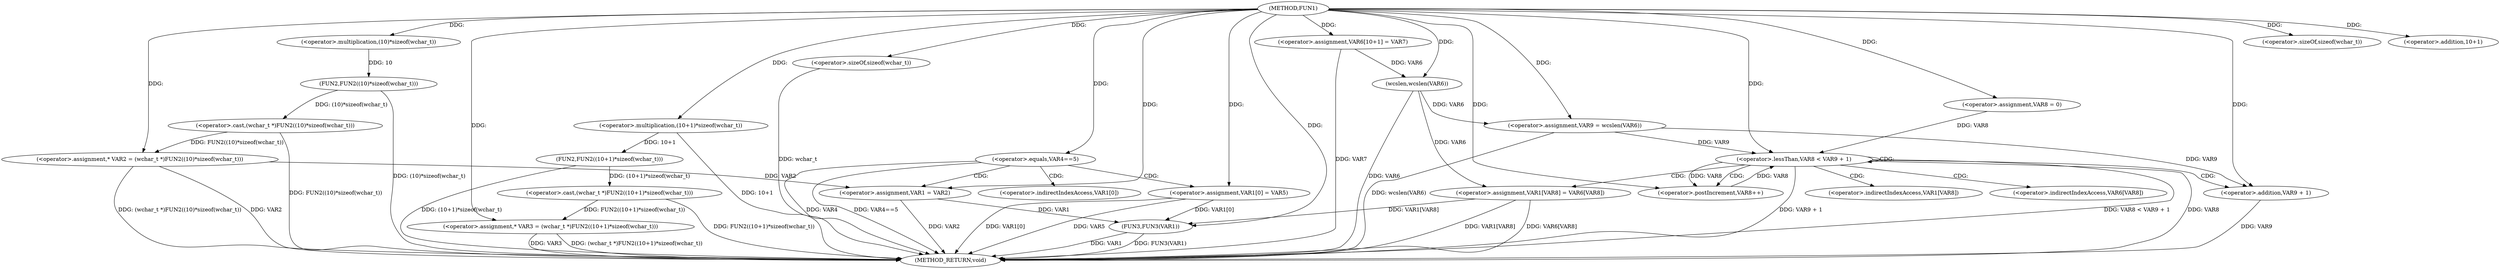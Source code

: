 digraph FUN1 {  
"1000100" [label = "(METHOD,FUN1)" ]
"1000170" [label = "(METHOD_RETURN,void)" ]
"1000104" [label = "(<operator>.assignment,* VAR2 = (wchar_t *)FUN2((10)*sizeof(wchar_t)))" ]
"1000106" [label = "(<operator>.cast,(wchar_t *)FUN2((10)*sizeof(wchar_t)))" ]
"1000108" [label = "(FUN2,FUN2((10)*sizeof(wchar_t)))" ]
"1000109" [label = "(<operator>.multiplication,(10)*sizeof(wchar_t))" ]
"1000111" [label = "(<operator>.sizeOf,sizeof(wchar_t))" ]
"1000114" [label = "(<operator>.assignment,* VAR3 = (wchar_t *)FUN2((10+1)*sizeof(wchar_t)))" ]
"1000116" [label = "(<operator>.cast,(wchar_t *)FUN2((10+1)*sizeof(wchar_t)))" ]
"1000118" [label = "(FUN2,FUN2((10+1)*sizeof(wchar_t)))" ]
"1000119" [label = "(<operator>.multiplication,(10+1)*sizeof(wchar_t))" ]
"1000120" [label = "(<operator>.addition,10+1)" ]
"1000123" [label = "(<operator>.sizeOf,sizeof(wchar_t))" ]
"1000126" [label = "(<operator>.equals,VAR4==5)" ]
"1000130" [label = "(<operator>.assignment,VAR1 = VAR2)" ]
"1000133" [label = "(<operator>.assignment,VAR1[0] = VAR5)" ]
"1000140" [label = "(<operator>.assignment,VAR6[10+1] = VAR7)" ]
"1000145" [label = "(<operator>.assignment,VAR9 = wcslen(VAR6))" ]
"1000147" [label = "(wcslen,wcslen(VAR6))" ]
"1000150" [label = "(<operator>.assignment,VAR8 = 0)" ]
"1000153" [label = "(<operator>.lessThan,VAR8 < VAR9 + 1)" ]
"1000155" [label = "(<operator>.addition,VAR9 + 1)" ]
"1000158" [label = "(<operator>.postIncrement,VAR8++)" ]
"1000161" [label = "(<operator>.assignment,VAR1[VAR8] = VAR6[VAR8])" ]
"1000168" [label = "(FUN3,FUN3(VAR1))" ]
"1000134" [label = "(<operator>.indirectIndexAccess,VAR1[0])" ]
"1000162" [label = "(<operator>.indirectIndexAccess,VAR1[VAR8])" ]
"1000165" [label = "(<operator>.indirectIndexAccess,VAR6[VAR8])" ]
  "1000140" -> "1000170"  [ label = "DDG: VAR7"] 
  "1000106" -> "1000170"  [ label = "DDG: FUN2((10)*sizeof(wchar_t))"] 
  "1000168" -> "1000170"  [ label = "DDG: VAR1"] 
  "1000104" -> "1000170"  [ label = "DDG: VAR2"] 
  "1000114" -> "1000170"  [ label = "DDG: VAR3"] 
  "1000147" -> "1000170"  [ label = "DDG: VAR6"] 
  "1000116" -> "1000170"  [ label = "DDG: FUN2((10+1)*sizeof(wchar_t))"] 
  "1000153" -> "1000170"  [ label = "DDG: VAR8"] 
  "1000119" -> "1000170"  [ label = "DDG: 10+1"] 
  "1000155" -> "1000170"  [ label = "DDG: VAR9"] 
  "1000118" -> "1000170"  [ label = "DDG: (10+1)*sizeof(wchar_t)"] 
  "1000161" -> "1000170"  [ label = "DDG: VAR1[VAR8]"] 
  "1000168" -> "1000170"  [ label = "DDG: FUN3(VAR1)"] 
  "1000126" -> "1000170"  [ label = "DDG: VAR4==5"] 
  "1000130" -> "1000170"  [ label = "DDG: VAR2"] 
  "1000153" -> "1000170"  [ label = "DDG: VAR9 + 1"] 
  "1000133" -> "1000170"  [ label = "DDG: VAR1[0]"] 
  "1000126" -> "1000170"  [ label = "DDG: VAR4"] 
  "1000153" -> "1000170"  [ label = "DDG: VAR8 < VAR9 + 1"] 
  "1000145" -> "1000170"  [ label = "DDG: wcslen(VAR6)"] 
  "1000114" -> "1000170"  [ label = "DDG: (wchar_t *)FUN2((10+1)*sizeof(wchar_t))"] 
  "1000133" -> "1000170"  [ label = "DDG: VAR5"] 
  "1000104" -> "1000170"  [ label = "DDG: (wchar_t *)FUN2((10)*sizeof(wchar_t))"] 
  "1000108" -> "1000170"  [ label = "DDG: (10)*sizeof(wchar_t)"] 
  "1000123" -> "1000170"  [ label = "DDG: wchar_t"] 
  "1000161" -> "1000170"  [ label = "DDG: VAR6[VAR8]"] 
  "1000106" -> "1000104"  [ label = "DDG: FUN2((10)*sizeof(wchar_t))"] 
  "1000100" -> "1000104"  [ label = "DDG: "] 
  "1000108" -> "1000106"  [ label = "DDG: (10)*sizeof(wchar_t)"] 
  "1000109" -> "1000108"  [ label = "DDG: 10"] 
  "1000100" -> "1000109"  [ label = "DDG: "] 
  "1000100" -> "1000111"  [ label = "DDG: "] 
  "1000116" -> "1000114"  [ label = "DDG: FUN2((10+1)*sizeof(wchar_t))"] 
  "1000100" -> "1000114"  [ label = "DDG: "] 
  "1000118" -> "1000116"  [ label = "DDG: (10+1)*sizeof(wchar_t)"] 
  "1000119" -> "1000118"  [ label = "DDG: 10+1"] 
  "1000100" -> "1000119"  [ label = "DDG: "] 
  "1000100" -> "1000120"  [ label = "DDG: "] 
  "1000100" -> "1000123"  [ label = "DDG: "] 
  "1000100" -> "1000126"  [ label = "DDG: "] 
  "1000104" -> "1000130"  [ label = "DDG: VAR2"] 
  "1000100" -> "1000130"  [ label = "DDG: "] 
  "1000100" -> "1000133"  [ label = "DDG: "] 
  "1000100" -> "1000140"  [ label = "DDG: "] 
  "1000147" -> "1000145"  [ label = "DDG: VAR6"] 
  "1000100" -> "1000145"  [ label = "DDG: "] 
  "1000140" -> "1000147"  [ label = "DDG: VAR6"] 
  "1000100" -> "1000147"  [ label = "DDG: "] 
  "1000100" -> "1000150"  [ label = "DDG: "] 
  "1000158" -> "1000153"  [ label = "DDG: VAR8"] 
  "1000150" -> "1000153"  [ label = "DDG: VAR8"] 
  "1000100" -> "1000153"  [ label = "DDG: "] 
  "1000145" -> "1000153"  [ label = "DDG: VAR9"] 
  "1000145" -> "1000155"  [ label = "DDG: VAR9"] 
  "1000100" -> "1000155"  [ label = "DDG: "] 
  "1000153" -> "1000158"  [ label = "DDG: VAR8"] 
  "1000100" -> "1000158"  [ label = "DDG: "] 
  "1000147" -> "1000161"  [ label = "DDG: VAR6"] 
  "1000133" -> "1000168"  [ label = "DDG: VAR1[0]"] 
  "1000161" -> "1000168"  [ label = "DDG: VAR1[VAR8]"] 
  "1000130" -> "1000168"  [ label = "DDG: VAR1"] 
  "1000100" -> "1000168"  [ label = "DDG: "] 
  "1000126" -> "1000130"  [ label = "CDG: "] 
  "1000126" -> "1000133"  [ label = "CDG: "] 
  "1000126" -> "1000134"  [ label = "CDG: "] 
  "1000153" -> "1000155"  [ label = "CDG: "] 
  "1000153" -> "1000161"  [ label = "CDG: "] 
  "1000153" -> "1000153"  [ label = "CDG: "] 
  "1000153" -> "1000162"  [ label = "CDG: "] 
  "1000153" -> "1000165"  [ label = "CDG: "] 
  "1000153" -> "1000158"  [ label = "CDG: "] 
}
